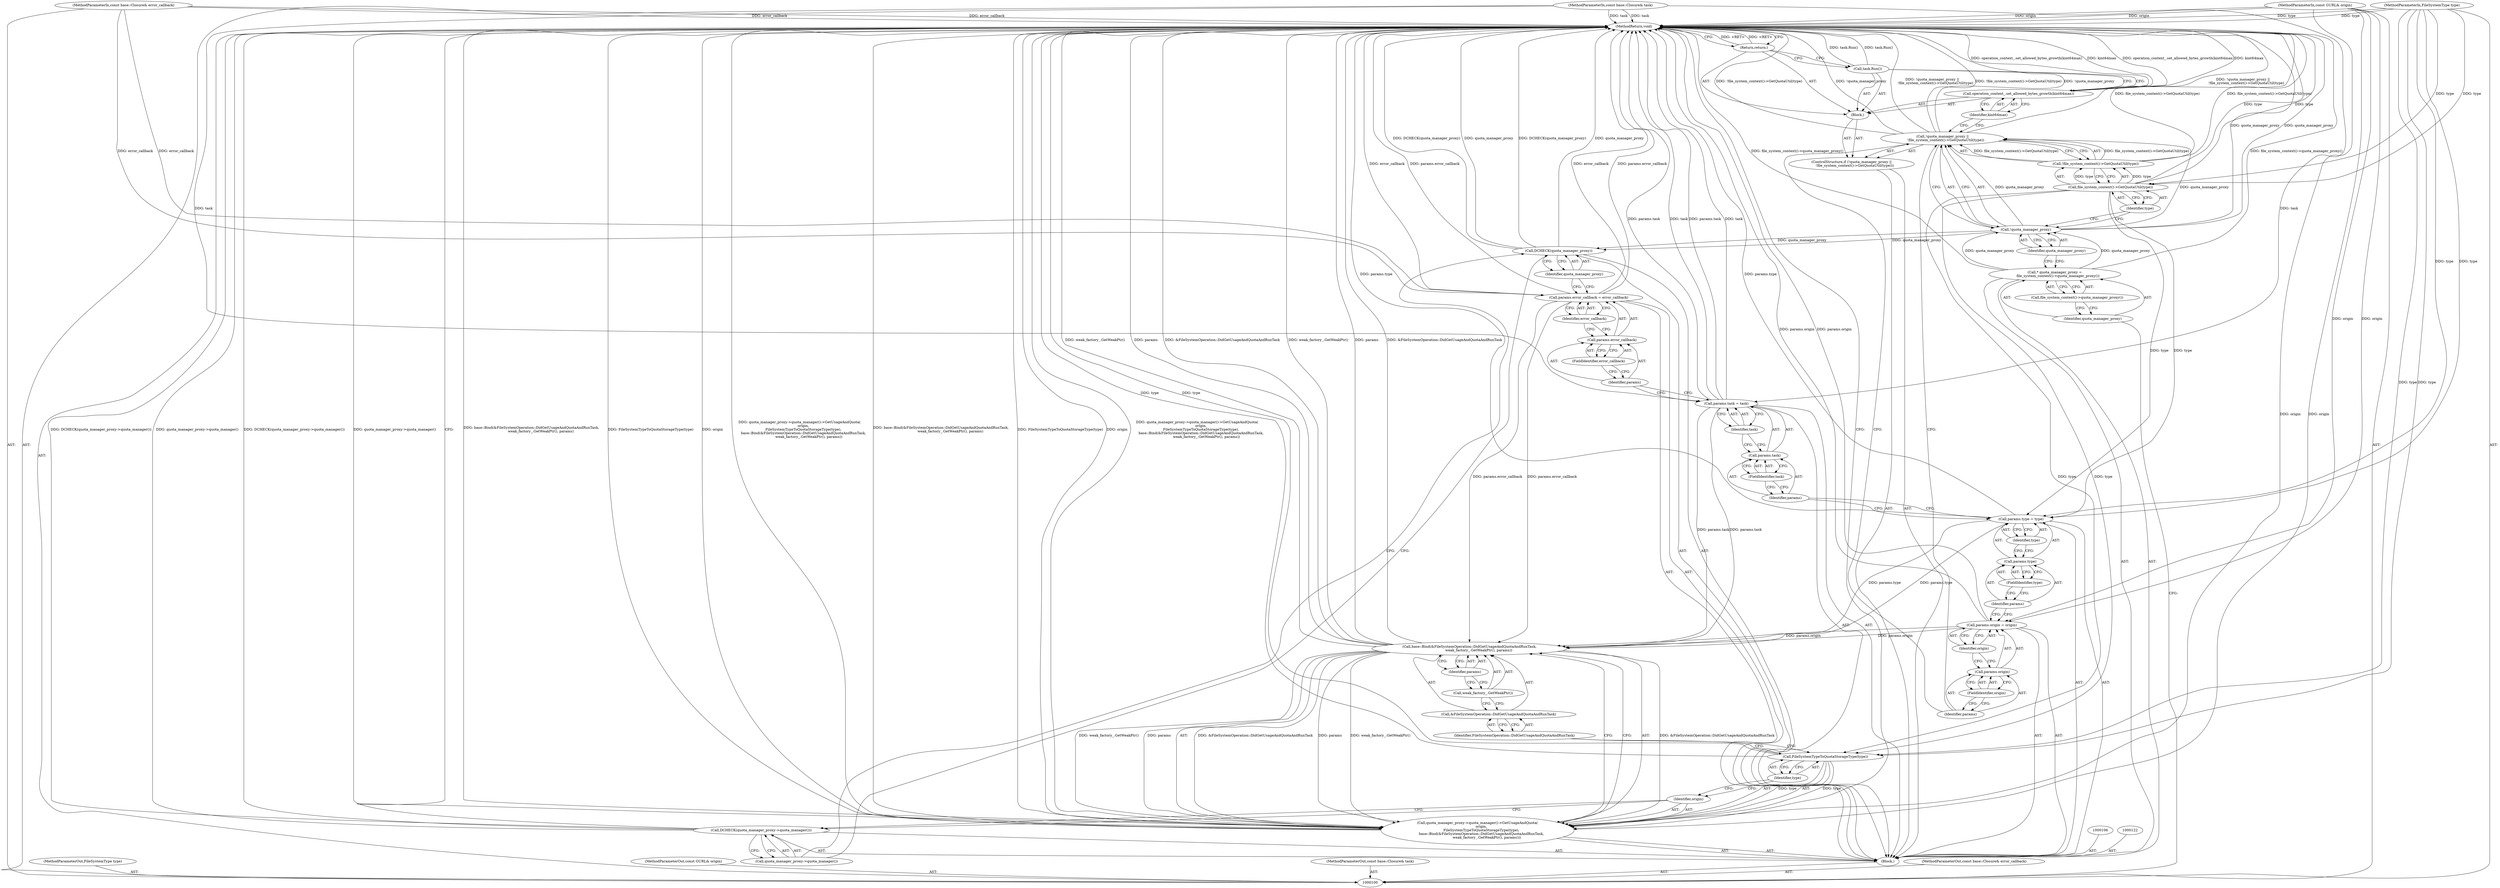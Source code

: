 digraph "0_Chrome_3ea4ba8af75eb37860c15d02af94f272e5bbc235" {
"1000156" [label="(MethodReturn,void)"];
"1000120" [label="(Call,task.Run())"];
"1000121" [label="(Return,return;)"];
"1000127" [label="(Identifier,origin)"];
"1000123" [label="(Call,params.origin = origin)"];
"1000124" [label="(Call,params.origin)"];
"1000125" [label="(Identifier,params)"];
"1000126" [label="(FieldIdentifier,origin)"];
"1000132" [label="(Identifier,type)"];
"1000128" [label="(Call,params.type = type)"];
"1000129" [label="(Call,params.type)"];
"1000130" [label="(Identifier,params)"];
"1000131" [label="(FieldIdentifier,type)"];
"1000137" [label="(Identifier,task)"];
"1000133" [label="(Call,params.task = task)"];
"1000134" [label="(Call,params.task)"];
"1000135" [label="(Identifier,params)"];
"1000136" [label="(FieldIdentifier,task)"];
"1000138" [label="(Call,params.error_callback = error_callback)"];
"1000139" [label="(Call,params.error_callback)"];
"1000140" [label="(Identifier,params)"];
"1000142" [label="(Identifier,error_callback)"];
"1000141" [label="(FieldIdentifier,error_callback)"];
"1000102" [label="(MethodParameterIn,FileSystemType type)"];
"1000229" [label="(MethodParameterOut,FileSystemType type)"];
"1000101" [label="(MethodParameterIn,const GURL& origin)"];
"1000228" [label="(MethodParameterOut,const GURL& origin)"];
"1000143" [label="(Call,DCHECK(quota_manager_proxy))"];
"1000144" [label="(Identifier,quota_manager_proxy)"];
"1000145" [label="(Call,DCHECK(quota_manager_proxy->quota_manager()))"];
"1000146" [label="(Call,quota_manager_proxy->quota_manager())"];
"1000147" [label="(Call,quota_manager_proxy->quota_manager()->GetUsageAndQuota(\n       origin,\n       FileSystemTypeToQuotaStorageType(type),\n       base::Bind(&FileSystemOperation::DidGetUsageAndQuotaAndRunTask,\n                 weak_factory_.GetWeakPtr(), params)))"];
"1000148" [label="(Identifier,origin)"];
"1000150" [label="(Identifier,type)"];
"1000149" [label="(Call,FileSystemTypeToQuotaStorageType(type))"];
"1000152" [label="(Call,&FileSystemOperation::DidGetUsageAndQuotaAndRunTask)"];
"1000153" [label="(Identifier,FileSystemOperation::DidGetUsageAndQuotaAndRunTask)"];
"1000151" [label="(Call,base::Bind(&FileSystemOperation::DidGetUsageAndQuotaAndRunTask,\n                 weak_factory_.GetWeakPtr(), params))"];
"1000154" [label="(Call,weak_factory_.GetWeakPtr())"];
"1000155" [label="(Identifier,params)"];
"1000103" [label="(MethodParameterIn,const base::Closure& task)"];
"1000230" [label="(MethodParameterOut,const base::Closure& task)"];
"1000104" [label="(MethodParameterIn,const base::Closure& error_callback)"];
"1000231" [label="(MethodParameterOut,const base::Closure& error_callback)"];
"1000105" [label="(Block,)"];
"1000107" [label="(Call,* quota_manager_proxy =\n      file_system_context()->quota_manager_proxy())"];
"1000108" [label="(Identifier,quota_manager_proxy)"];
"1000109" [label="(Call,file_system_context()->quota_manager_proxy())"];
"1000110" [label="(ControlStructure,if (!quota_manager_proxy ||\n      !file_system_context()->GetQuotaUtil(type)))"];
"1000111" [label="(Call,!quota_manager_proxy ||\n      !file_system_context()->GetQuotaUtil(type))"];
"1000112" [label="(Call,!quota_manager_proxy)"];
"1000113" [label="(Identifier,quota_manager_proxy)"];
"1000116" [label="(Identifier,type)"];
"1000117" [label="(Block,)"];
"1000114" [label="(Call,!file_system_context()->GetQuotaUtil(type))"];
"1000115" [label="(Call,file_system_context()->GetQuotaUtil(type))"];
"1000118" [label="(Call,operation_context_.set_allowed_bytes_growth(kint64max))"];
"1000119" [label="(Identifier,kint64max)"];
"1000156" -> "1000100"  [label="AST: "];
"1000156" -> "1000121"  [label="CFG: "];
"1000156" -> "1000147"  [label="CFG: "];
"1000121" -> "1000156"  [label="DDG: <RET>"];
"1000138" -> "1000156"  [label="DDG: error_callback"];
"1000138" -> "1000156"  [label="DDG: params.error_callback"];
"1000104" -> "1000156"  [label="DDG: error_callback"];
"1000111" -> "1000156"  [label="DDG: !file_system_context()->GetQuotaUtil(type)"];
"1000111" -> "1000156"  [label="DDG: !quota_manager_proxy"];
"1000111" -> "1000156"  [label="DDG: !quota_manager_proxy ||\n      !file_system_context()->GetQuotaUtil(type)"];
"1000151" -> "1000156"  [label="DDG: &FileSystemOperation::DidGetUsageAndQuotaAndRunTask"];
"1000151" -> "1000156"  [label="DDG: weak_factory_.GetWeakPtr()"];
"1000151" -> "1000156"  [label="DDG: params"];
"1000114" -> "1000156"  [label="DDG: file_system_context()->GetQuotaUtil(type)"];
"1000118" -> "1000156"  [label="DDG: operation_context_.set_allowed_bytes_growth(kint64max)"];
"1000118" -> "1000156"  [label="DDG: kint64max"];
"1000149" -> "1000156"  [label="DDG: type"];
"1000145" -> "1000156"  [label="DDG: quota_manager_proxy->quota_manager()"];
"1000145" -> "1000156"  [label="DDG: DCHECK(quota_manager_proxy->quota_manager())"];
"1000123" -> "1000156"  [label="DDG: params.origin"];
"1000147" -> "1000156"  [label="DDG: base::Bind(&FileSystemOperation::DidGetUsageAndQuotaAndRunTask,\n                 weak_factory_.GetWeakPtr(), params)"];
"1000147" -> "1000156"  [label="DDG: FileSystemTypeToQuotaStorageType(type)"];
"1000147" -> "1000156"  [label="DDG: origin"];
"1000147" -> "1000156"  [label="DDG: quota_manager_proxy->quota_manager()->GetUsageAndQuota(\n       origin,\n       FileSystemTypeToQuotaStorageType(type),\n       base::Bind(&FileSystemOperation::DidGetUsageAndQuotaAndRunTask,\n                 weak_factory_.GetWeakPtr(), params))"];
"1000128" -> "1000156"  [label="DDG: params.type"];
"1000103" -> "1000156"  [label="DDG: task"];
"1000143" -> "1000156"  [label="DDG: quota_manager_proxy"];
"1000143" -> "1000156"  [label="DDG: DCHECK(quota_manager_proxy)"];
"1000133" -> "1000156"  [label="DDG: params.task"];
"1000133" -> "1000156"  [label="DDG: task"];
"1000102" -> "1000156"  [label="DDG: type"];
"1000112" -> "1000156"  [label="DDG: quota_manager_proxy"];
"1000101" -> "1000156"  [label="DDG: origin"];
"1000120" -> "1000156"  [label="DDG: task.Run()"];
"1000115" -> "1000156"  [label="DDG: type"];
"1000107" -> "1000156"  [label="DDG: file_system_context()->quota_manager_proxy()"];
"1000120" -> "1000117"  [label="AST: "];
"1000120" -> "1000118"  [label="CFG: "];
"1000121" -> "1000120"  [label="CFG: "];
"1000120" -> "1000156"  [label="DDG: task.Run()"];
"1000121" -> "1000117"  [label="AST: "];
"1000121" -> "1000120"  [label="CFG: "];
"1000156" -> "1000121"  [label="CFG: "];
"1000121" -> "1000156"  [label="DDG: <RET>"];
"1000127" -> "1000123"  [label="AST: "];
"1000127" -> "1000124"  [label="CFG: "];
"1000123" -> "1000127"  [label="CFG: "];
"1000123" -> "1000105"  [label="AST: "];
"1000123" -> "1000127"  [label="CFG: "];
"1000124" -> "1000123"  [label="AST: "];
"1000127" -> "1000123"  [label="AST: "];
"1000130" -> "1000123"  [label="CFG: "];
"1000123" -> "1000156"  [label="DDG: params.origin"];
"1000101" -> "1000123"  [label="DDG: origin"];
"1000123" -> "1000151"  [label="DDG: params.origin"];
"1000124" -> "1000123"  [label="AST: "];
"1000124" -> "1000126"  [label="CFG: "];
"1000125" -> "1000124"  [label="AST: "];
"1000126" -> "1000124"  [label="AST: "];
"1000127" -> "1000124"  [label="CFG: "];
"1000125" -> "1000124"  [label="AST: "];
"1000125" -> "1000111"  [label="CFG: "];
"1000126" -> "1000125"  [label="CFG: "];
"1000126" -> "1000124"  [label="AST: "];
"1000126" -> "1000125"  [label="CFG: "];
"1000124" -> "1000126"  [label="CFG: "];
"1000132" -> "1000128"  [label="AST: "];
"1000132" -> "1000129"  [label="CFG: "];
"1000128" -> "1000132"  [label="CFG: "];
"1000128" -> "1000105"  [label="AST: "];
"1000128" -> "1000132"  [label="CFG: "];
"1000129" -> "1000128"  [label="AST: "];
"1000132" -> "1000128"  [label="AST: "];
"1000135" -> "1000128"  [label="CFG: "];
"1000128" -> "1000156"  [label="DDG: params.type"];
"1000115" -> "1000128"  [label="DDG: type"];
"1000102" -> "1000128"  [label="DDG: type"];
"1000128" -> "1000151"  [label="DDG: params.type"];
"1000129" -> "1000128"  [label="AST: "];
"1000129" -> "1000131"  [label="CFG: "];
"1000130" -> "1000129"  [label="AST: "];
"1000131" -> "1000129"  [label="AST: "];
"1000132" -> "1000129"  [label="CFG: "];
"1000130" -> "1000129"  [label="AST: "];
"1000130" -> "1000123"  [label="CFG: "];
"1000131" -> "1000130"  [label="CFG: "];
"1000131" -> "1000129"  [label="AST: "];
"1000131" -> "1000130"  [label="CFG: "];
"1000129" -> "1000131"  [label="CFG: "];
"1000137" -> "1000133"  [label="AST: "];
"1000137" -> "1000134"  [label="CFG: "];
"1000133" -> "1000137"  [label="CFG: "];
"1000133" -> "1000105"  [label="AST: "];
"1000133" -> "1000137"  [label="CFG: "];
"1000134" -> "1000133"  [label="AST: "];
"1000137" -> "1000133"  [label="AST: "];
"1000140" -> "1000133"  [label="CFG: "];
"1000133" -> "1000156"  [label="DDG: params.task"];
"1000133" -> "1000156"  [label="DDG: task"];
"1000103" -> "1000133"  [label="DDG: task"];
"1000133" -> "1000151"  [label="DDG: params.task"];
"1000134" -> "1000133"  [label="AST: "];
"1000134" -> "1000136"  [label="CFG: "];
"1000135" -> "1000134"  [label="AST: "];
"1000136" -> "1000134"  [label="AST: "];
"1000137" -> "1000134"  [label="CFG: "];
"1000135" -> "1000134"  [label="AST: "];
"1000135" -> "1000128"  [label="CFG: "];
"1000136" -> "1000135"  [label="CFG: "];
"1000136" -> "1000134"  [label="AST: "];
"1000136" -> "1000135"  [label="CFG: "];
"1000134" -> "1000136"  [label="CFG: "];
"1000138" -> "1000105"  [label="AST: "];
"1000138" -> "1000142"  [label="CFG: "];
"1000139" -> "1000138"  [label="AST: "];
"1000142" -> "1000138"  [label="AST: "];
"1000144" -> "1000138"  [label="CFG: "];
"1000138" -> "1000156"  [label="DDG: error_callback"];
"1000138" -> "1000156"  [label="DDG: params.error_callback"];
"1000104" -> "1000138"  [label="DDG: error_callback"];
"1000138" -> "1000151"  [label="DDG: params.error_callback"];
"1000139" -> "1000138"  [label="AST: "];
"1000139" -> "1000141"  [label="CFG: "];
"1000140" -> "1000139"  [label="AST: "];
"1000141" -> "1000139"  [label="AST: "];
"1000142" -> "1000139"  [label="CFG: "];
"1000140" -> "1000139"  [label="AST: "];
"1000140" -> "1000133"  [label="CFG: "];
"1000141" -> "1000140"  [label="CFG: "];
"1000142" -> "1000138"  [label="AST: "];
"1000142" -> "1000139"  [label="CFG: "];
"1000138" -> "1000142"  [label="CFG: "];
"1000141" -> "1000139"  [label="AST: "];
"1000141" -> "1000140"  [label="CFG: "];
"1000139" -> "1000141"  [label="CFG: "];
"1000102" -> "1000100"  [label="AST: "];
"1000102" -> "1000156"  [label="DDG: type"];
"1000102" -> "1000115"  [label="DDG: type"];
"1000102" -> "1000128"  [label="DDG: type"];
"1000102" -> "1000149"  [label="DDG: type"];
"1000229" -> "1000100"  [label="AST: "];
"1000101" -> "1000100"  [label="AST: "];
"1000101" -> "1000156"  [label="DDG: origin"];
"1000101" -> "1000123"  [label="DDG: origin"];
"1000101" -> "1000147"  [label="DDG: origin"];
"1000228" -> "1000100"  [label="AST: "];
"1000143" -> "1000105"  [label="AST: "];
"1000143" -> "1000144"  [label="CFG: "];
"1000144" -> "1000143"  [label="AST: "];
"1000146" -> "1000143"  [label="CFG: "];
"1000143" -> "1000156"  [label="DDG: quota_manager_proxy"];
"1000143" -> "1000156"  [label="DDG: DCHECK(quota_manager_proxy)"];
"1000112" -> "1000143"  [label="DDG: quota_manager_proxy"];
"1000144" -> "1000143"  [label="AST: "];
"1000144" -> "1000138"  [label="CFG: "];
"1000143" -> "1000144"  [label="CFG: "];
"1000145" -> "1000105"  [label="AST: "];
"1000145" -> "1000146"  [label="CFG: "];
"1000146" -> "1000145"  [label="AST: "];
"1000148" -> "1000145"  [label="CFG: "];
"1000145" -> "1000156"  [label="DDG: quota_manager_proxy->quota_manager()"];
"1000145" -> "1000156"  [label="DDG: DCHECK(quota_manager_proxy->quota_manager())"];
"1000146" -> "1000145"  [label="AST: "];
"1000146" -> "1000143"  [label="CFG: "];
"1000145" -> "1000146"  [label="CFG: "];
"1000147" -> "1000105"  [label="AST: "];
"1000147" -> "1000151"  [label="CFG: "];
"1000148" -> "1000147"  [label="AST: "];
"1000149" -> "1000147"  [label="AST: "];
"1000151" -> "1000147"  [label="AST: "];
"1000156" -> "1000147"  [label="CFG: "];
"1000147" -> "1000156"  [label="DDG: base::Bind(&FileSystemOperation::DidGetUsageAndQuotaAndRunTask,\n                 weak_factory_.GetWeakPtr(), params)"];
"1000147" -> "1000156"  [label="DDG: FileSystemTypeToQuotaStorageType(type)"];
"1000147" -> "1000156"  [label="DDG: origin"];
"1000147" -> "1000156"  [label="DDG: quota_manager_proxy->quota_manager()->GetUsageAndQuota(\n       origin,\n       FileSystemTypeToQuotaStorageType(type),\n       base::Bind(&FileSystemOperation::DidGetUsageAndQuotaAndRunTask,\n                 weak_factory_.GetWeakPtr(), params))"];
"1000101" -> "1000147"  [label="DDG: origin"];
"1000149" -> "1000147"  [label="DDG: type"];
"1000151" -> "1000147"  [label="DDG: &FileSystemOperation::DidGetUsageAndQuotaAndRunTask"];
"1000151" -> "1000147"  [label="DDG: weak_factory_.GetWeakPtr()"];
"1000151" -> "1000147"  [label="DDG: params"];
"1000148" -> "1000147"  [label="AST: "];
"1000148" -> "1000145"  [label="CFG: "];
"1000150" -> "1000148"  [label="CFG: "];
"1000150" -> "1000149"  [label="AST: "];
"1000150" -> "1000148"  [label="CFG: "];
"1000149" -> "1000150"  [label="CFG: "];
"1000149" -> "1000147"  [label="AST: "];
"1000149" -> "1000150"  [label="CFG: "];
"1000150" -> "1000149"  [label="AST: "];
"1000153" -> "1000149"  [label="CFG: "];
"1000149" -> "1000156"  [label="DDG: type"];
"1000149" -> "1000147"  [label="DDG: type"];
"1000102" -> "1000149"  [label="DDG: type"];
"1000115" -> "1000149"  [label="DDG: type"];
"1000152" -> "1000151"  [label="AST: "];
"1000152" -> "1000153"  [label="CFG: "];
"1000153" -> "1000152"  [label="AST: "];
"1000154" -> "1000152"  [label="CFG: "];
"1000153" -> "1000152"  [label="AST: "];
"1000153" -> "1000149"  [label="CFG: "];
"1000152" -> "1000153"  [label="CFG: "];
"1000151" -> "1000147"  [label="AST: "];
"1000151" -> "1000155"  [label="CFG: "];
"1000152" -> "1000151"  [label="AST: "];
"1000154" -> "1000151"  [label="AST: "];
"1000155" -> "1000151"  [label="AST: "];
"1000147" -> "1000151"  [label="CFG: "];
"1000151" -> "1000156"  [label="DDG: &FileSystemOperation::DidGetUsageAndQuotaAndRunTask"];
"1000151" -> "1000156"  [label="DDG: weak_factory_.GetWeakPtr()"];
"1000151" -> "1000156"  [label="DDG: params"];
"1000151" -> "1000147"  [label="DDG: &FileSystemOperation::DidGetUsageAndQuotaAndRunTask"];
"1000151" -> "1000147"  [label="DDG: weak_factory_.GetWeakPtr()"];
"1000151" -> "1000147"  [label="DDG: params"];
"1000138" -> "1000151"  [label="DDG: params.error_callback"];
"1000123" -> "1000151"  [label="DDG: params.origin"];
"1000128" -> "1000151"  [label="DDG: params.type"];
"1000133" -> "1000151"  [label="DDG: params.task"];
"1000154" -> "1000151"  [label="AST: "];
"1000154" -> "1000152"  [label="CFG: "];
"1000155" -> "1000154"  [label="CFG: "];
"1000155" -> "1000151"  [label="AST: "];
"1000155" -> "1000154"  [label="CFG: "];
"1000151" -> "1000155"  [label="CFG: "];
"1000103" -> "1000100"  [label="AST: "];
"1000103" -> "1000156"  [label="DDG: task"];
"1000103" -> "1000133"  [label="DDG: task"];
"1000230" -> "1000100"  [label="AST: "];
"1000104" -> "1000100"  [label="AST: "];
"1000104" -> "1000156"  [label="DDG: error_callback"];
"1000104" -> "1000138"  [label="DDG: error_callback"];
"1000231" -> "1000100"  [label="AST: "];
"1000105" -> "1000100"  [label="AST: "];
"1000106" -> "1000105"  [label="AST: "];
"1000107" -> "1000105"  [label="AST: "];
"1000110" -> "1000105"  [label="AST: "];
"1000122" -> "1000105"  [label="AST: "];
"1000123" -> "1000105"  [label="AST: "];
"1000128" -> "1000105"  [label="AST: "];
"1000133" -> "1000105"  [label="AST: "];
"1000138" -> "1000105"  [label="AST: "];
"1000143" -> "1000105"  [label="AST: "];
"1000145" -> "1000105"  [label="AST: "];
"1000147" -> "1000105"  [label="AST: "];
"1000107" -> "1000105"  [label="AST: "];
"1000107" -> "1000109"  [label="CFG: "];
"1000108" -> "1000107"  [label="AST: "];
"1000109" -> "1000107"  [label="AST: "];
"1000113" -> "1000107"  [label="CFG: "];
"1000107" -> "1000156"  [label="DDG: file_system_context()->quota_manager_proxy()"];
"1000107" -> "1000112"  [label="DDG: quota_manager_proxy"];
"1000108" -> "1000107"  [label="AST: "];
"1000108" -> "1000100"  [label="CFG: "];
"1000109" -> "1000108"  [label="CFG: "];
"1000109" -> "1000107"  [label="AST: "];
"1000109" -> "1000108"  [label="CFG: "];
"1000107" -> "1000109"  [label="CFG: "];
"1000110" -> "1000105"  [label="AST: "];
"1000111" -> "1000110"  [label="AST: "];
"1000117" -> "1000110"  [label="AST: "];
"1000111" -> "1000110"  [label="AST: "];
"1000111" -> "1000112"  [label="CFG: "];
"1000111" -> "1000114"  [label="CFG: "];
"1000112" -> "1000111"  [label="AST: "];
"1000114" -> "1000111"  [label="AST: "];
"1000119" -> "1000111"  [label="CFG: "];
"1000125" -> "1000111"  [label="CFG: "];
"1000111" -> "1000156"  [label="DDG: !file_system_context()->GetQuotaUtil(type)"];
"1000111" -> "1000156"  [label="DDG: !quota_manager_proxy"];
"1000111" -> "1000156"  [label="DDG: !quota_manager_proxy ||\n      !file_system_context()->GetQuotaUtil(type)"];
"1000112" -> "1000111"  [label="DDG: quota_manager_proxy"];
"1000114" -> "1000111"  [label="DDG: file_system_context()->GetQuotaUtil(type)"];
"1000112" -> "1000111"  [label="AST: "];
"1000112" -> "1000113"  [label="CFG: "];
"1000113" -> "1000112"  [label="AST: "];
"1000116" -> "1000112"  [label="CFG: "];
"1000111" -> "1000112"  [label="CFG: "];
"1000112" -> "1000156"  [label="DDG: quota_manager_proxy"];
"1000112" -> "1000111"  [label="DDG: quota_manager_proxy"];
"1000107" -> "1000112"  [label="DDG: quota_manager_proxy"];
"1000112" -> "1000143"  [label="DDG: quota_manager_proxy"];
"1000113" -> "1000112"  [label="AST: "];
"1000113" -> "1000107"  [label="CFG: "];
"1000112" -> "1000113"  [label="CFG: "];
"1000116" -> "1000115"  [label="AST: "];
"1000116" -> "1000112"  [label="CFG: "];
"1000115" -> "1000116"  [label="CFG: "];
"1000117" -> "1000110"  [label="AST: "];
"1000118" -> "1000117"  [label="AST: "];
"1000120" -> "1000117"  [label="AST: "];
"1000121" -> "1000117"  [label="AST: "];
"1000114" -> "1000111"  [label="AST: "];
"1000114" -> "1000115"  [label="CFG: "];
"1000115" -> "1000114"  [label="AST: "];
"1000111" -> "1000114"  [label="CFG: "];
"1000114" -> "1000156"  [label="DDG: file_system_context()->GetQuotaUtil(type)"];
"1000114" -> "1000111"  [label="DDG: file_system_context()->GetQuotaUtil(type)"];
"1000115" -> "1000114"  [label="DDG: type"];
"1000115" -> "1000114"  [label="AST: "];
"1000115" -> "1000116"  [label="CFG: "];
"1000116" -> "1000115"  [label="AST: "];
"1000114" -> "1000115"  [label="CFG: "];
"1000115" -> "1000156"  [label="DDG: type"];
"1000115" -> "1000114"  [label="DDG: type"];
"1000102" -> "1000115"  [label="DDG: type"];
"1000115" -> "1000128"  [label="DDG: type"];
"1000115" -> "1000149"  [label="DDG: type"];
"1000118" -> "1000117"  [label="AST: "];
"1000118" -> "1000119"  [label="CFG: "];
"1000119" -> "1000118"  [label="AST: "];
"1000120" -> "1000118"  [label="CFG: "];
"1000118" -> "1000156"  [label="DDG: operation_context_.set_allowed_bytes_growth(kint64max)"];
"1000118" -> "1000156"  [label="DDG: kint64max"];
"1000119" -> "1000118"  [label="AST: "];
"1000119" -> "1000111"  [label="CFG: "];
"1000118" -> "1000119"  [label="CFG: "];
}
